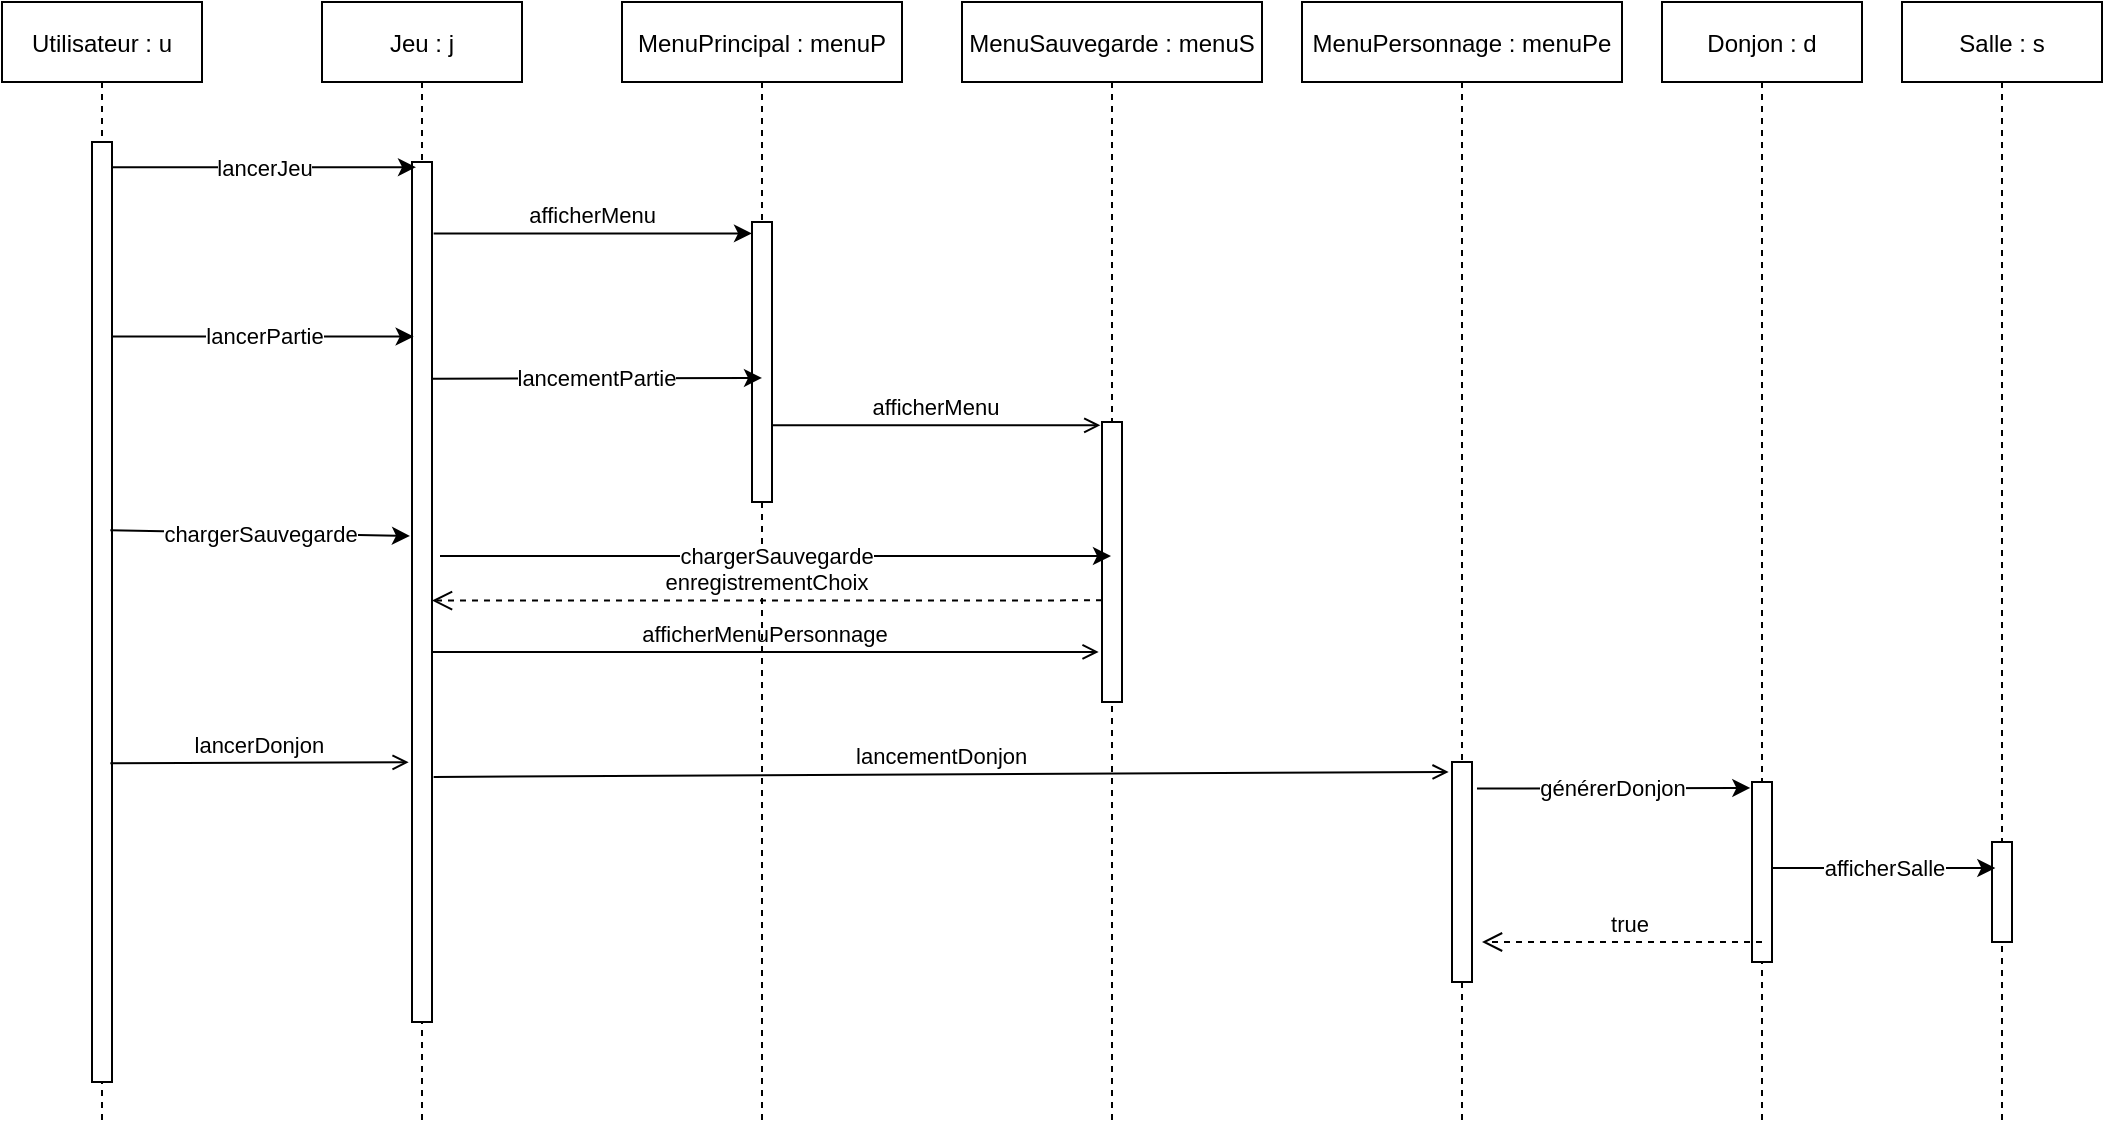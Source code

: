 <mxfile version="14.6.13" type="device"><diagram id="kgpKYQtTHZ0yAKxKKP6v" name="Page-1"><mxGraphModel dx="2272" dy="822" grid="1" gridSize="10" guides="1" tooltips="1" connect="1" arrows="1" fold="1" page="1" pageScale="1" pageWidth="850" pageHeight="1100" math="0" shadow="0"><root><mxCell id="0"/><mxCell id="1" parent="0"/><mxCell id="3nuBFxr9cyL0pnOWT2aG-1" value="Jeu : j" style="shape=umlLifeline;perimeter=lifelinePerimeter;container=1;collapsible=0;recursiveResize=0;rounded=0;shadow=0;strokeWidth=1;" parent="1" vertex="1"><mxGeometry x="120" y="80" width="100" height="560" as="geometry"/></mxCell><mxCell id="3nuBFxr9cyL0pnOWT2aG-2" value="" style="points=[];perimeter=orthogonalPerimeter;rounded=0;shadow=0;strokeWidth=1;" parent="3nuBFxr9cyL0pnOWT2aG-1" vertex="1"><mxGeometry x="45" y="80" width="10" height="430" as="geometry"/></mxCell><mxCell id="3nuBFxr9cyL0pnOWT2aG-7" value="afficherMenu" style="verticalAlign=bottom;endArrow=classic;endSize=6;shadow=0;strokeWidth=1;exitX=1.083;exitY=0.083;exitDx=0;exitDy=0;exitPerimeter=0;endFill=1;" parent="1" source="3nuBFxr9cyL0pnOWT2aG-2" target="zJpAbmxyRd3L3QRVwFDb-12" edge="1"><mxGeometry relative="1" as="geometry"><mxPoint x="275" y="236" as="targetPoint"/><mxPoint x="180" y="193" as="sourcePoint"/></mxGeometry></mxCell><mxCell id="zJpAbmxyRd3L3QRVwFDb-1" value="Utilisateur : u" style="shape=umlLifeline;perimeter=lifelinePerimeter;container=1;collapsible=0;recursiveResize=0;rounded=0;shadow=0;strokeWidth=1;" parent="1" vertex="1"><mxGeometry x="-40" y="80" width="100" height="560" as="geometry"/></mxCell><mxCell id="zJpAbmxyRd3L3QRVwFDb-2" value="" style="points=[];perimeter=orthogonalPerimeter;rounded=0;shadow=0;strokeWidth=1;" parent="zJpAbmxyRd3L3QRVwFDb-1" vertex="1"><mxGeometry x="45" y="70" width="10" height="470" as="geometry"/></mxCell><mxCell id="zJpAbmxyRd3L3QRVwFDb-3" value="lancerJeu" style="endArrow=classic;html=1;entryX=0.2;entryY=0.006;entryDx=0;entryDy=0;entryPerimeter=0;" parent="1" source="zJpAbmxyRd3L3QRVwFDb-2" target="3nuBFxr9cyL0pnOWT2aG-2" edge="1"><mxGeometry width="50" height="50" relative="1" as="geometry"><mxPoint x="120" y="340" as="sourcePoint"/><mxPoint x="170" y="290" as="targetPoint"/></mxGeometry></mxCell><mxCell id="zJpAbmxyRd3L3QRVwFDb-5" value="lancerPartie" style="endArrow=classic;html=1;exitX=1;exitY=0.207;exitDx=0;exitDy=0;exitPerimeter=0;entryX=0.083;entryY=0.203;entryDx=0;entryDy=0;entryPerimeter=0;" parent="1" source="zJpAbmxyRd3L3QRVwFDb-2" target="3nuBFxr9cyL0pnOWT2aG-2" edge="1"><mxGeometry width="50" height="50" relative="1" as="geometry"><mxPoint x="190" y="250" as="sourcePoint"/><mxPoint x="140" y="247" as="targetPoint"/></mxGeometry></mxCell><mxCell id="zJpAbmxyRd3L3QRVwFDb-8" value="afficherMenuPersonnage" style="verticalAlign=bottom;endArrow=open;endSize=6;shadow=0;strokeWidth=1;entryX=-0.167;entryY=0.821;entryDx=0;entryDy=0;entryPerimeter=0;" parent="1" source="3nuBFxr9cyL0pnOWT2aG-2" target="zJpAbmxyRd3L3QRVwFDb-14" edge="1"><mxGeometry relative="1" as="geometry"><mxPoint x="490" y="404" as="targetPoint"/><mxPoint x="180" y="402" as="sourcePoint"/></mxGeometry></mxCell><mxCell id="zJpAbmxyRd3L3QRVwFDb-11" value="MenuPrincipal : menuP" style="shape=umlLifeline;perimeter=lifelinePerimeter;container=1;collapsible=0;recursiveResize=0;rounded=0;shadow=0;strokeWidth=1;" parent="1" vertex="1"><mxGeometry x="270" y="80" width="140" height="560" as="geometry"/></mxCell><mxCell id="zJpAbmxyRd3L3QRVwFDb-12" value="" style="points=[];perimeter=orthogonalPerimeter;rounded=0;shadow=0;strokeWidth=1;" parent="zJpAbmxyRd3L3QRVwFDb-11" vertex="1"><mxGeometry x="65" y="110" width="10" height="140" as="geometry"/></mxCell><mxCell id="zJpAbmxyRd3L3QRVwFDb-13" value="MenuSauvegarde : menuS" style="shape=umlLifeline;perimeter=lifelinePerimeter;container=1;collapsible=0;recursiveResize=0;rounded=0;shadow=0;strokeWidth=1;" parent="1" vertex="1"><mxGeometry x="440" y="80" width="150" height="560" as="geometry"/></mxCell><mxCell id="zJpAbmxyRd3L3QRVwFDb-14" value="" style="points=[];perimeter=orthogonalPerimeter;rounded=0;shadow=0;strokeWidth=1;" parent="zJpAbmxyRd3L3QRVwFDb-13" vertex="1"><mxGeometry x="70" y="210" width="10" height="140" as="geometry"/></mxCell><mxCell id="zJpAbmxyRd3L3QRVwFDb-15" value="MenuPersonnage : menuPe" style="shape=umlLifeline;perimeter=lifelinePerimeter;container=1;collapsible=0;recursiveResize=0;rounded=0;shadow=0;strokeWidth=1;" parent="1" vertex="1"><mxGeometry x="610" y="80" width="160" height="560" as="geometry"/></mxCell><mxCell id="zJpAbmxyRd3L3QRVwFDb-16" value="" style="points=[];perimeter=orthogonalPerimeter;rounded=0;shadow=0;strokeWidth=1;" parent="zJpAbmxyRd3L3QRVwFDb-15" vertex="1"><mxGeometry x="75" y="380" width="10" height="110" as="geometry"/></mxCell><mxCell id="6KDkTT6nVMenY2HC1gy--1" value="Donjon : d" style="shape=umlLifeline;perimeter=lifelinePerimeter;container=1;collapsible=0;recursiveResize=0;rounded=0;shadow=0;strokeWidth=1;" parent="1" vertex="1"><mxGeometry x="790" y="80" width="100" height="560" as="geometry"/></mxCell><mxCell id="6KDkTT6nVMenY2HC1gy--2" value="" style="points=[];perimeter=orthogonalPerimeter;rounded=0;shadow=0;strokeWidth=1;" parent="6KDkTT6nVMenY2HC1gy--1" vertex="1"><mxGeometry x="45" y="390" width="10" height="90" as="geometry"/></mxCell><mxCell id="6KDkTT6nVMenY2HC1gy--3" value="générerDonjon" style="endArrow=classic;html=1;exitX=1.25;exitY=0.121;exitDx=0;exitDy=0;exitPerimeter=0;entryX=-0.083;entryY=0.033;entryDx=0;entryDy=0;entryPerimeter=0;" parent="1" source="zJpAbmxyRd3L3QRVwFDb-16" target="6KDkTT6nVMenY2HC1gy--2" edge="1"><mxGeometry x="-0.005" width="50" height="50" relative="1" as="geometry"><mxPoint x="690" y="313" as="sourcePoint"/><mxPoint x="840" y="313" as="targetPoint"/><mxPoint as="offset"/></mxGeometry></mxCell><mxCell id="zJpAbmxyRd3L3QRVwFDb-6" value="afficherMenu" style="verticalAlign=bottom;endArrow=open;endSize=6;shadow=0;strokeWidth=1;entryX=-0.083;entryY=0.012;entryDx=0;entryDy=0;entryPerimeter=0;" parent="1" source="zJpAbmxyRd3L3QRVwFDb-12" target="zJpAbmxyRd3L3QRVwFDb-14" edge="1"><mxGeometry relative="1" as="geometry"><mxPoint x="520.83" y="231.64" as="targetPoint"/><mxPoint x="360" y="291" as="sourcePoint"/></mxGeometry></mxCell><mxCell id="6KDkTT6nVMenY2HC1gy--5" value="Salle : s" style="shape=umlLifeline;perimeter=lifelinePerimeter;container=1;collapsible=0;recursiveResize=0;rounded=0;shadow=0;strokeWidth=1;" parent="1" vertex="1"><mxGeometry x="910" y="80" width="100" height="560" as="geometry"/></mxCell><mxCell id="6KDkTT6nVMenY2HC1gy--6" value="" style="points=[];perimeter=orthogonalPerimeter;rounded=0;shadow=0;strokeWidth=1;" parent="6KDkTT6nVMenY2HC1gy--5" vertex="1"><mxGeometry x="45" y="420" width="10" height="50" as="geometry"/></mxCell><mxCell id="6KDkTT6nVMenY2HC1gy--8" value="afficherSalle" style="endArrow=classic;html=1;entryX=0.167;entryY=0.26;entryDx=0;entryDy=0;entryPerimeter=0;" parent="1" source="6KDkTT6nVMenY2HC1gy--2" target="6KDkTT6nVMenY2HC1gy--6" edge="1"><mxGeometry x="-0.005" width="50" height="50" relative="1" as="geometry"><mxPoint x="705" y="323" as="sourcePoint"/><mxPoint x="850" y="323" as="targetPoint"/><mxPoint as="offset"/></mxGeometry></mxCell><mxCell id="zJpAbmxyRd3L3QRVwFDb-7" value="chargerSauvegarde" style="endArrow=classic;html=1;exitX=0.917;exitY=0.413;exitDx=0;exitDy=0;exitPerimeter=0;" parent="1" source="zJpAbmxyRd3L3QRVwFDb-2" edge="1"><mxGeometry width="50" height="50" relative="1" as="geometry"><mxPoint x="190" y="334" as="sourcePoint"/><mxPoint x="164" y="347" as="targetPoint"/></mxGeometry></mxCell><mxCell id="6KDkTT6nVMenY2HC1gy--9" value="lancerDonjon" style="verticalAlign=bottom;endArrow=open;endSize=6;shadow=0;strokeWidth=1;exitX=0.917;exitY=0.661;exitDx=0;exitDy=0;exitPerimeter=0;entryX=-0.167;entryY=0.698;entryDx=0;entryDy=0;entryPerimeter=0;" parent="1" source="zJpAbmxyRd3L3QRVwFDb-2" target="3nuBFxr9cyL0pnOWT2aG-2" edge="1"><mxGeometry relative="1" as="geometry"><mxPoint x="150" y="462" as="targetPoint"/><mxPoint x="190" y="462" as="sourcePoint"/></mxGeometry></mxCell><mxCell id="3HuNBA5Qbn6LlFR20z8S-6" value="enregistrementChoix" style="verticalAlign=bottom;endArrow=open;dashed=1;endSize=8;shadow=0;strokeWidth=1;exitX=0;exitY=0.637;exitDx=0;exitDy=0;exitPerimeter=0;entryX=1;entryY=0.51;entryDx=0;entryDy=0;entryPerimeter=0;" parent="1" source="zJpAbmxyRd3L3QRVwFDb-14" target="3nuBFxr9cyL0pnOWT2aG-2" edge="1"><mxGeometry relative="1" as="geometry"><mxPoint x="185" y="320" as="targetPoint"/><mxPoint x="518.33" y="320" as="sourcePoint"/></mxGeometry></mxCell><mxCell id="3HuNBA5Qbn6LlFR20z8S-9" value="lancementPartie" style="endArrow=classic;html=1;exitX=1;exitY=0.252;exitDx=0;exitDy=0;exitPerimeter=0;entryX=0.5;entryY=0.557;entryDx=0;entryDy=0;entryPerimeter=0;" parent="1" source="3nuBFxr9cyL0pnOWT2aG-2" target="zJpAbmxyRd3L3QRVwFDb-12" edge="1"><mxGeometry width="50" height="50" relative="1" as="geometry"><mxPoint x="180" y="257" as="sourcePoint"/><mxPoint x="330" y="268" as="targetPoint"/></mxGeometry></mxCell><mxCell id="3HuNBA5Qbn6LlFR20z8S-10" value="chargerSauvegarde" style="endArrow=classic;html=1;" parent="1" target="zJpAbmxyRd3L3QRVwFDb-13" edge="1"><mxGeometry width="50" height="50" relative="1" as="geometry"><mxPoint x="179" y="357" as="sourcePoint"/><mxPoint x="174" y="357" as="targetPoint"/></mxGeometry></mxCell><mxCell id="3HuNBA5Qbn6LlFR20z8S-13" value="lancementDonjon" style="verticalAlign=bottom;endArrow=open;endSize=6;shadow=0;strokeWidth=1;exitX=1.083;exitY=0.715;exitDx=0;exitDy=0;exitPerimeter=0;entryX=-0.167;entryY=0.045;entryDx=0;entryDy=0;entryPerimeter=0;" parent="1" source="3nuBFxr9cyL0pnOWT2aG-2" target="zJpAbmxyRd3L3QRVwFDb-16" edge="1"><mxGeometry relative="1" as="geometry"><mxPoint x="173.33" y="470.14" as="targetPoint"/><mxPoint x="24.17" y="470.67" as="sourcePoint"/></mxGeometry></mxCell><mxCell id="9WyHrGYNLQhmrGCXJJlH-1" value="true" style="verticalAlign=bottom;endArrow=open;dashed=1;endSize=8;shadow=0;strokeWidth=1;exitX=0;exitY=0.3;exitDx=0;exitDy=0;exitPerimeter=0;" parent="1" edge="1"><mxGeometry x="-0.059" relative="1" as="geometry"><mxPoint x="700" y="550" as="targetPoint"/><mxPoint x="840" y="550" as="sourcePoint"/><mxPoint as="offset"/></mxGeometry></mxCell></root></mxGraphModel></diagram></mxfile>